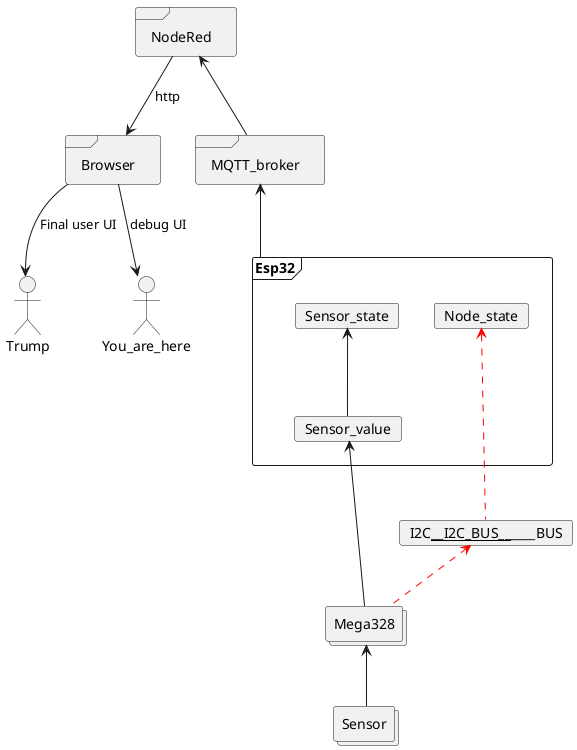 @startuml
allowmixing

frame NodeRed
frame Browser
NodeRed --> Browser : http
actor Trump
actor You_are_here
Browser --> Trump : Final user UI
Browser --> You_are_here : debug UI

frame MQTT_broker
NodeRed <-- MQTT_broker

frame Esp32{
    card Node_state
    card Sensor_state
    card Sensor_value
    Sensor_state <-- Sensor_value
}
MQTT_broker <-- Esp32
card  I2C____________I2C_BUS________________BUS

collections Mega328
collections Sensor

Node_state <-[#red,dashed]-- I2C____________I2C_BUS________________BUS

I2C____________I2C_BUS________________BUS <-[#red,dashed]- Mega328
Sensor_value <-- Mega328
Mega328 <-- Sensor



@enduml